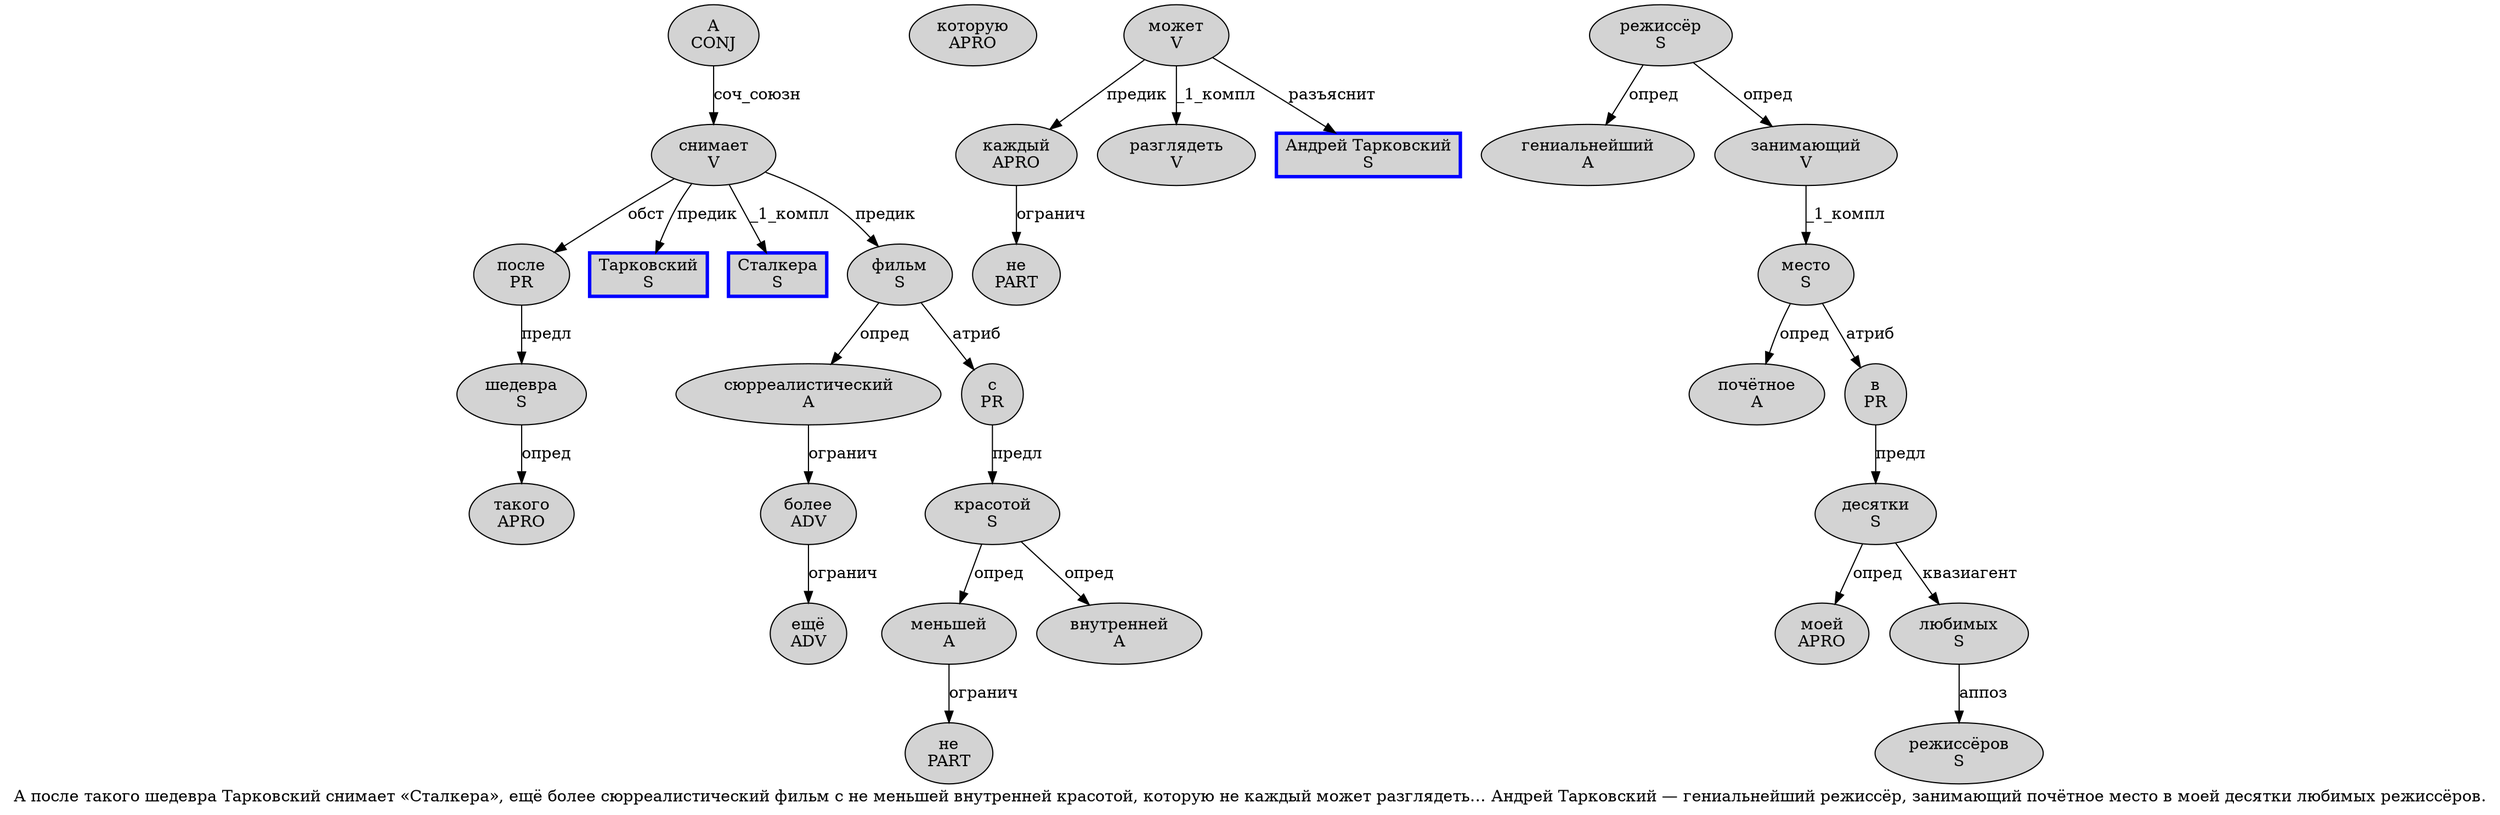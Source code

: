 digraph SENTENCE_2218 {
	graph [label="А после такого шедевра Тарковский снимает «Сталкера», ещё более сюрреалистический фильм с не меньшей внутренней красотой, которую не каждый может разглядеть… Андрей Тарковский — гениальнейший режиссёр, занимающий почётное место в моей десятки любимых режиссёров."]
	node [style=filled]
		0 [label="А
CONJ" color="" fillcolor=lightgray penwidth=1 shape=ellipse]
		1 [label="после
PR" color="" fillcolor=lightgray penwidth=1 shape=ellipse]
		2 [label="такого
APRO" color="" fillcolor=lightgray penwidth=1 shape=ellipse]
		3 [label="шедевра
S" color="" fillcolor=lightgray penwidth=1 shape=ellipse]
		4 [label="Тарковский
S" color=blue fillcolor=lightgray penwidth=3 shape=box]
		5 [label="снимает
V" color="" fillcolor=lightgray penwidth=1 shape=ellipse]
		7 [label="Сталкера
S" color=blue fillcolor=lightgray penwidth=3 shape=box]
		10 [label="ещё
ADV" color="" fillcolor=lightgray penwidth=1 shape=ellipse]
		11 [label="более
ADV" color="" fillcolor=lightgray penwidth=1 shape=ellipse]
		12 [label="сюрреалистический
A" color="" fillcolor=lightgray penwidth=1 shape=ellipse]
		13 [label="фильм
S" color="" fillcolor=lightgray penwidth=1 shape=ellipse]
		14 [label="с
PR" color="" fillcolor=lightgray penwidth=1 shape=ellipse]
		15 [label="не
PART" color="" fillcolor=lightgray penwidth=1 shape=ellipse]
		16 [label="меньшей
A" color="" fillcolor=lightgray penwidth=1 shape=ellipse]
		17 [label="внутренней
A" color="" fillcolor=lightgray penwidth=1 shape=ellipse]
		18 [label="красотой
S" color="" fillcolor=lightgray penwidth=1 shape=ellipse]
		20 [label="которую
APRO" color="" fillcolor=lightgray penwidth=1 shape=ellipse]
		21 [label="не
PART" color="" fillcolor=lightgray penwidth=1 shape=ellipse]
		22 [label="каждый
APRO" color="" fillcolor=lightgray penwidth=1 shape=ellipse]
		23 [label="может
V" color="" fillcolor=lightgray penwidth=1 shape=ellipse]
		24 [label="разглядеть
V" color="" fillcolor=lightgray penwidth=1 shape=ellipse]
		26 [label="Андрей Тарковский
S" color=blue fillcolor=lightgray penwidth=3 shape=box]
		28 [label="гениальнейший
A" color="" fillcolor=lightgray penwidth=1 shape=ellipse]
		29 [label="режиссёр
S" color="" fillcolor=lightgray penwidth=1 shape=ellipse]
		31 [label="занимающий
V" color="" fillcolor=lightgray penwidth=1 shape=ellipse]
		32 [label="почётное
A" color="" fillcolor=lightgray penwidth=1 shape=ellipse]
		33 [label="место
S" color="" fillcolor=lightgray penwidth=1 shape=ellipse]
		34 [label="в
PR" color="" fillcolor=lightgray penwidth=1 shape=ellipse]
		35 [label="моей
APRO" color="" fillcolor=lightgray penwidth=1 shape=ellipse]
		36 [label="десятки
S" color="" fillcolor=lightgray penwidth=1 shape=ellipse]
		37 [label="любимых
S" color="" fillcolor=lightgray penwidth=1 shape=ellipse]
		38 [label="режиссёров
S" color="" fillcolor=lightgray penwidth=1 shape=ellipse]
			16 -> 15 [label="огранич"]
			18 -> 16 [label="опред"]
			18 -> 17 [label="опред"]
			31 -> 33 [label="_1_компл"]
			29 -> 28 [label="опред"]
			29 -> 31 [label="опред"]
			3 -> 2 [label="опред"]
			0 -> 5 [label="соч_союзн"]
			5 -> 1 [label="обст"]
			5 -> 4 [label="предик"]
			5 -> 7 [label="_1_компл"]
			5 -> 13 [label="предик"]
			23 -> 22 [label="предик"]
			23 -> 24 [label="_1_компл"]
			23 -> 26 [label="разъяснит"]
			34 -> 36 [label="предл"]
			1 -> 3 [label="предл"]
			37 -> 38 [label="аппоз"]
			36 -> 35 [label="опред"]
			36 -> 37 [label="квазиагент"]
			14 -> 18 [label="предл"]
			22 -> 21 [label="огранич"]
			13 -> 12 [label="опред"]
			13 -> 14 [label="атриб"]
			12 -> 11 [label="огранич"]
			11 -> 10 [label="огранич"]
			33 -> 32 [label="опред"]
			33 -> 34 [label="атриб"]
}